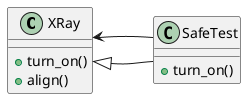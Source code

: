 @startuml

left to right direction

class XRay {
  +turn_on()
  +align()
}

class SafeTest extends XRay {
  +turn_on()
}

SafeTest --> XRay

@enduml